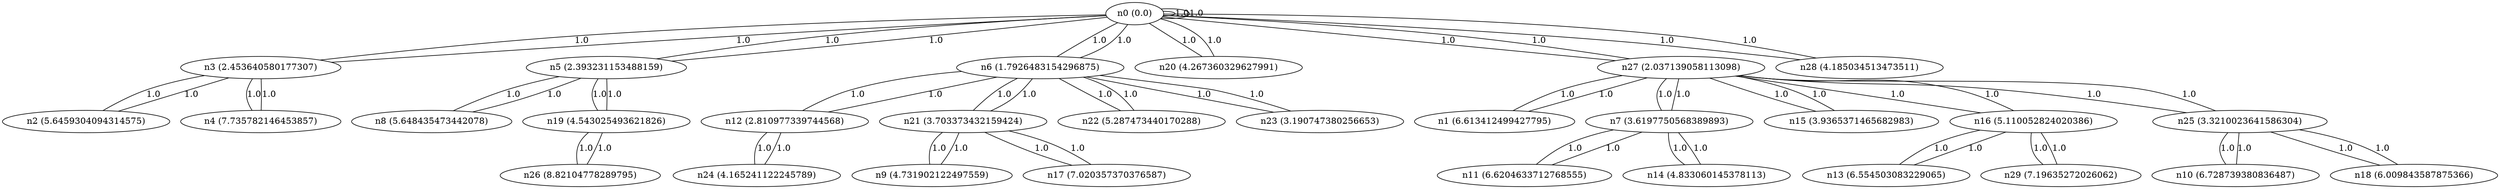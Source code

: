 graph {
n0 [label="n0 (0.0)"];
n1 [label="n1 (6.613412499427795)"];
n2 [label="n2 (5.6459304094314575)"];
n3 [label="n3 (2.453640580177307)"];
n4 [label="n4 (7.735782146453857)"];
n5 [label="n5 (2.393231153488159)"];
n6 [label="n6 (1.7926483154296875)"];
n7 [label="n7 (3.6197750568389893)"];
n8 [label="n8 (5.648435473442078)"];
n9 [label="n9 (4.731902122497559)"];
n10 [label="n10 (6.728739380836487)"];
n11 [label="n11 (6.6204633712768555)"];
n12 [label="n12 (2.810977339744568)"];
n13 [label="n13 (6.554503083229065)"];
n14 [label="n14 (4.833060145378113)"];
n15 [label="n15 (3.9365371465682983)"];
n16 [label="n16 (5.110052824020386)"];
n17 [label="n17 (7.020357370376587)"];
n18 [label="n18 (6.009843587875366)"];
n19 [label="n19 (4.543025493621826)"];
n20 [label="n20 (4.267360329627991)"];
n21 [label="n21 (3.703373432159424)"];
n22 [label="n22 (5.287473440170288)"];
n23 [label="n23 (3.190747380256653)"];
n24 [label="n24 (4.165241122245789)"];
n25 [label="n25 (3.3210023641586304)"];
n26 [label="n26 (8.82104778289795)"];
n27 [label="n27 (2.037139058113098)"];
n28 [label="n28 (4.185034513473511)"];
n29 [label="n29 (7.19635272026062)"];
n0 -- n28 [weight=1.0 label=1.0];
n0 -- n27 [weight=1.0 label=1.0];
n0 -- n3 [weight=1.0 label=1.0];
n0 -- n6 [weight=1.0 label=1.0];
n0 -- n0 [weight=1.0 label=1.0];
n0 -- n0 [weight=1.0 label=1.0];
n0 -- n5 [weight=1.0 label=1.0];
n0 -- n20 [weight=1.0 label=1.0];
n1 -- n27 [weight=1.0 label=1.0];
n2 -- n3 [weight=1.0 label=1.0];
n3 -- n2 [weight=1.0 label=1.0];
n3 -- n4 [weight=1.0 label=1.0];
n3 -- n0 [weight=1.0 label=1.0];
n4 -- n3 [weight=1.0 label=1.0];
n5 -- n0 [weight=1.0 label=1.0];
n5 -- n19 [weight=1.0 label=1.0];
n5 -- n8 [weight=1.0 label=1.0];
n6 -- n21 [weight=1.0 label=1.0];
n6 -- n23 [weight=1.0 label=1.0];
n6 -- n0 [weight=1.0 label=1.0];
n6 -- n12 [weight=1.0 label=1.0];
n6 -- n22 [weight=1.0 label=1.0];
n7 -- n14 [weight=1.0 label=1.0];
n7 -- n11 [weight=1.0 label=1.0];
n7 -- n27 [weight=1.0 label=1.0];
n8 -- n5 [weight=1.0 label=1.0];
n9 -- n21 [weight=1.0 label=1.0];
n10 -- n25 [weight=1.0 label=1.0];
n11 -- n7 [weight=1.0 label=1.0];
n12 -- n6 [weight=1.0 label=1.0];
n12 -- n24 [weight=1.0 label=1.0];
n13 -- n16 [weight=1.0 label=1.0];
n14 -- n7 [weight=1.0 label=1.0];
n15 -- n27 [weight=1.0 label=1.0];
n16 -- n29 [weight=1.0 label=1.0];
n16 -- n27 [weight=1.0 label=1.0];
n16 -- n13 [weight=1.0 label=1.0];
n17 -- n21 [weight=1.0 label=1.0];
n18 -- n25 [weight=1.0 label=1.0];
n19 -- n26 [weight=1.0 label=1.0];
n19 -- n5 [weight=1.0 label=1.0];
n20 -- n0 [weight=1.0 label=1.0];
n21 -- n9 [weight=1.0 label=1.0];
n21 -- n6 [weight=1.0 label=1.0];
n21 -- n17 [weight=1.0 label=1.0];
n22 -- n6 [weight=1.0 label=1.0];
n23 -- n6 [weight=1.0 label=1.0];
n24 -- n12 [weight=1.0 label=1.0];
n25 -- n10 [weight=1.0 label=1.0];
n25 -- n27 [weight=1.0 label=1.0];
n25 -- n18 [weight=1.0 label=1.0];
n26 -- n19 [weight=1.0 label=1.0];
n27 -- n7 [weight=1.0 label=1.0];
n27 -- n15 [weight=1.0 label=1.0];
n27 -- n1 [weight=1.0 label=1.0];
n27 -- n25 [weight=1.0 label=1.0];
n27 -- n16 [weight=1.0 label=1.0];
n27 -- n0 [weight=1.0 label=1.0];
n28 -- n0 [weight=1.0 label=1.0];
n29 -- n16 [weight=1.0 label=1.0];
}
